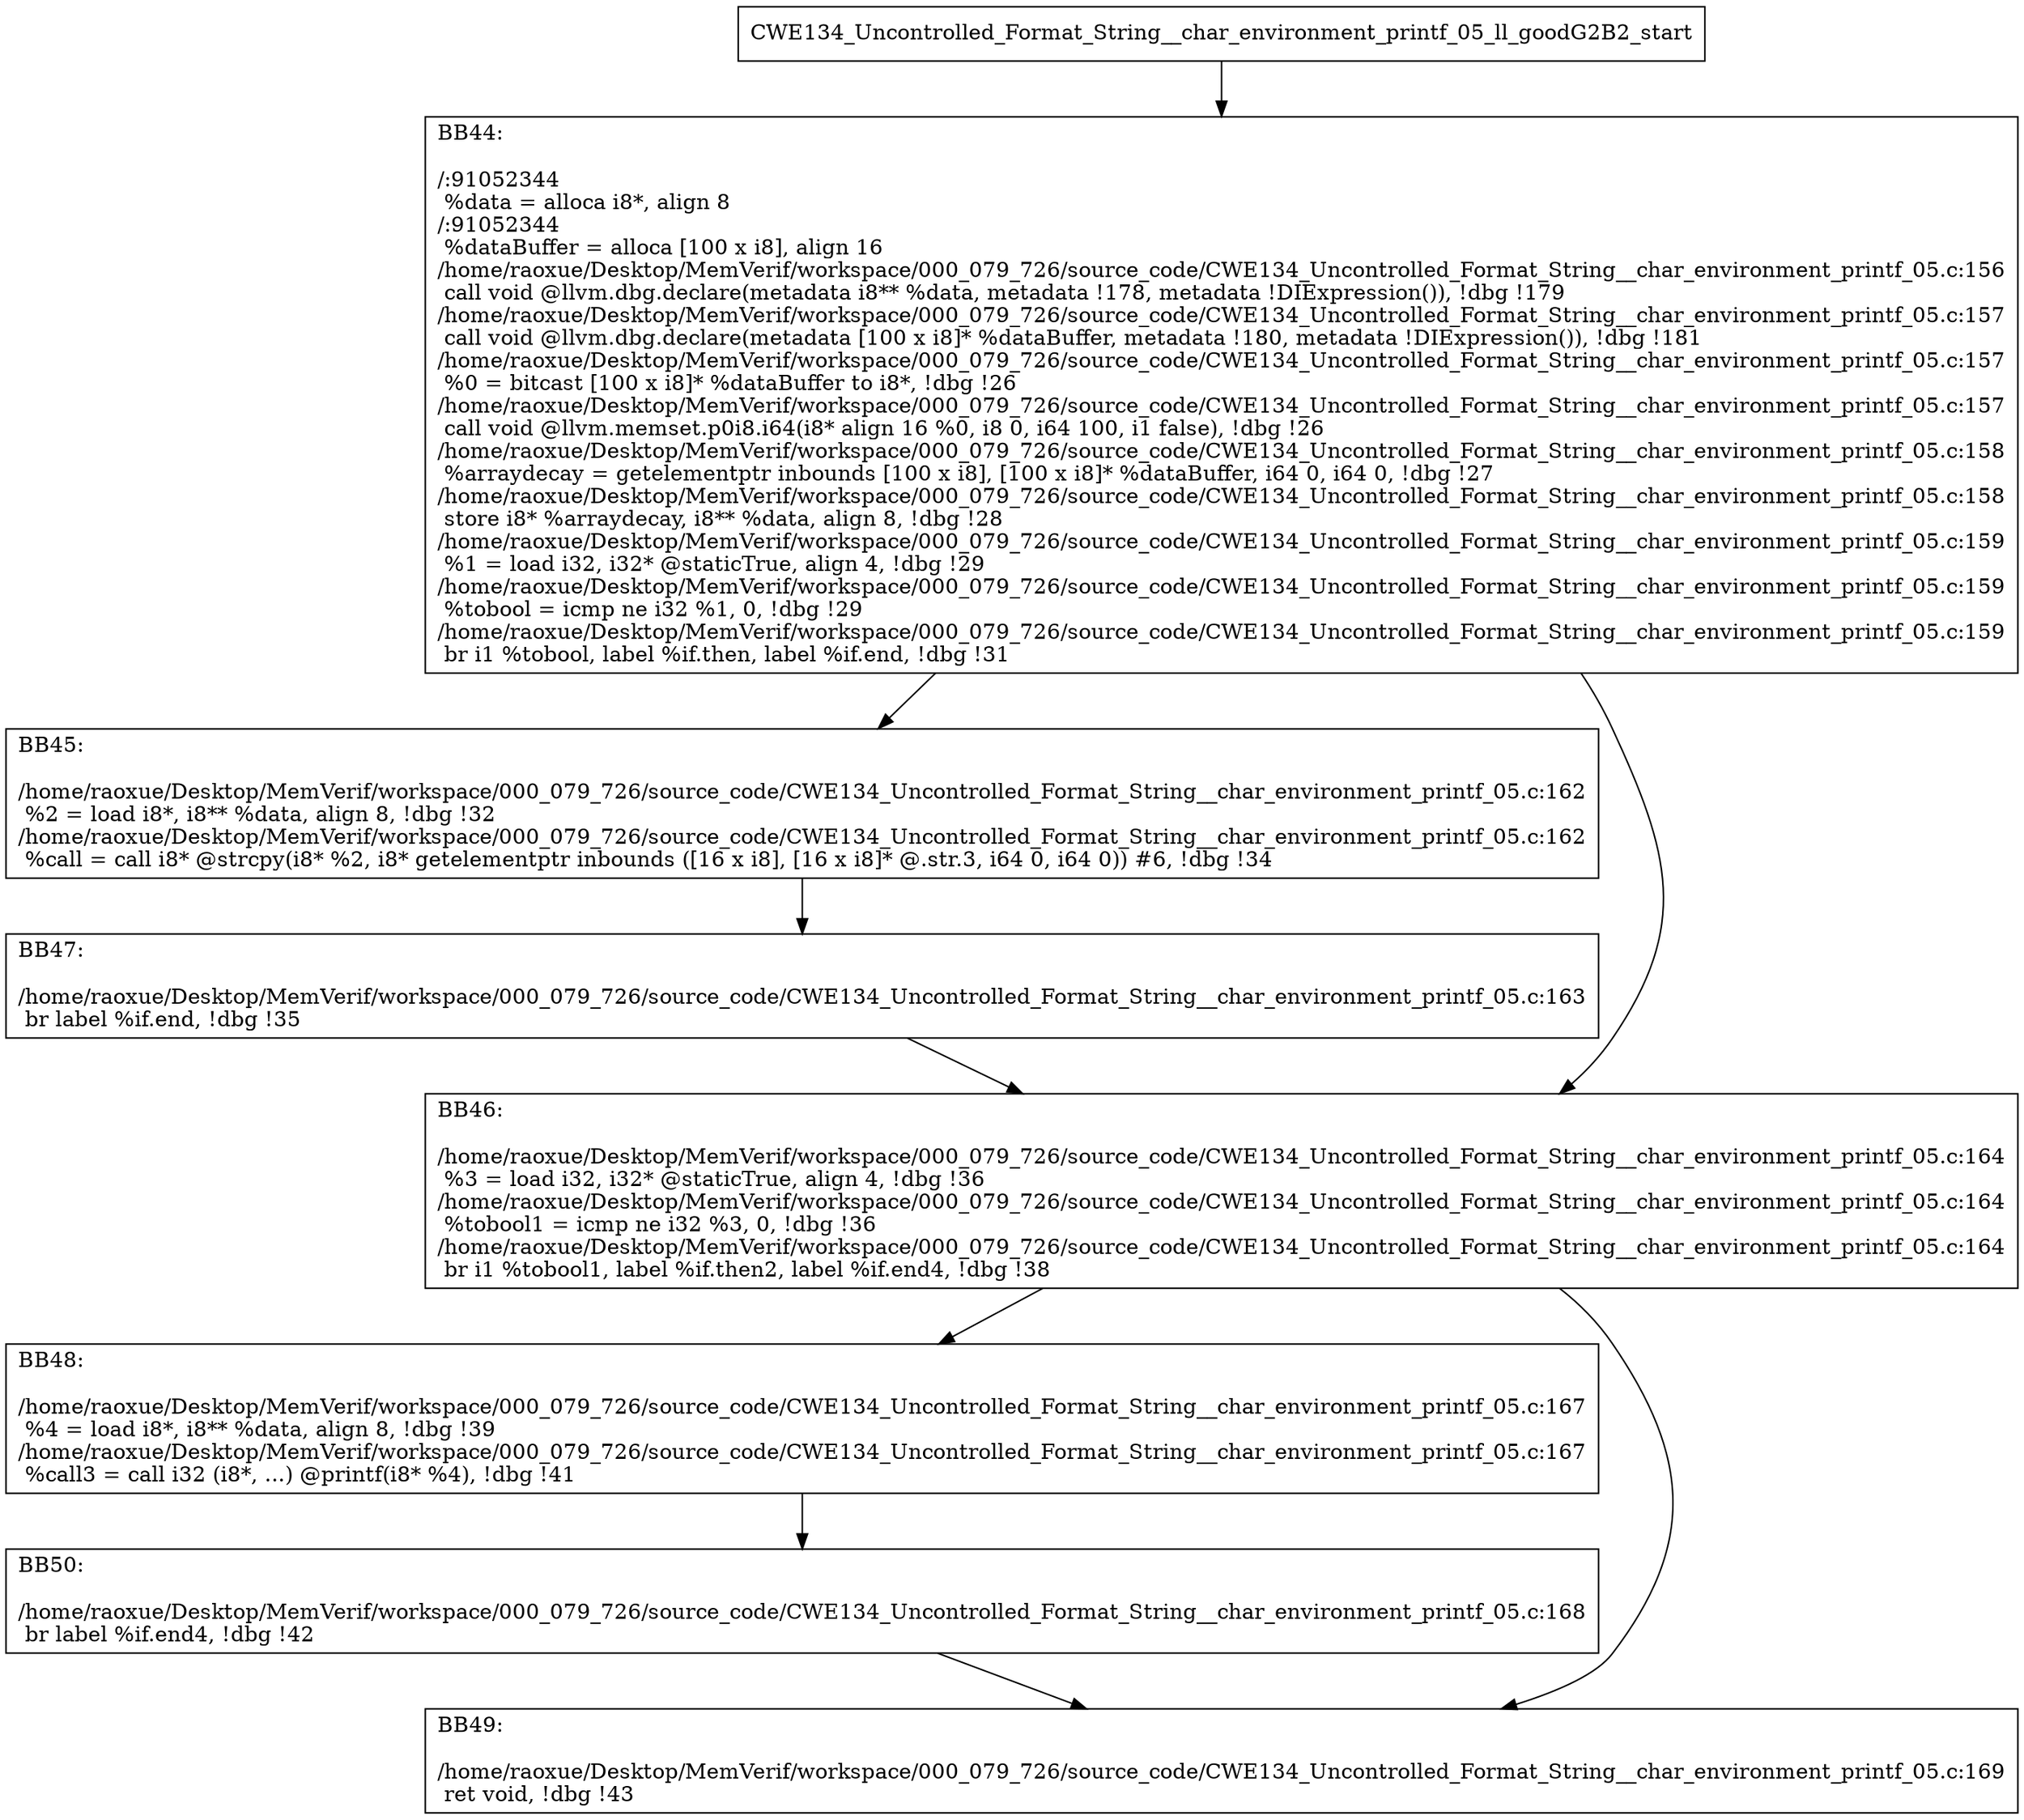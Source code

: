 digraph "CFG for'CWE134_Uncontrolled_Format_String__char_environment_printf_05_ll_goodG2B2' function" {
	BBCWE134_Uncontrolled_Format_String__char_environment_printf_05_ll_goodG2B2_start[shape=record,label="{CWE134_Uncontrolled_Format_String__char_environment_printf_05_ll_goodG2B2_start}"];
	BBCWE134_Uncontrolled_Format_String__char_environment_printf_05_ll_goodG2B2_start-> CWE134_Uncontrolled_Format_String__char_environment_printf_05_ll_goodG2B2BB44;
	CWE134_Uncontrolled_Format_String__char_environment_printf_05_ll_goodG2B2BB44 [shape=record, label="{BB44:\l\l/:91052344\l
  %data = alloca i8*, align 8\l
/:91052344\l
  %dataBuffer = alloca [100 x i8], align 16\l
/home/raoxue/Desktop/MemVerif/workspace/000_079_726/source_code/CWE134_Uncontrolled_Format_String__char_environment_printf_05.c:156\l
  call void @llvm.dbg.declare(metadata i8** %data, metadata !178, metadata !DIExpression()), !dbg !179\l
/home/raoxue/Desktop/MemVerif/workspace/000_079_726/source_code/CWE134_Uncontrolled_Format_String__char_environment_printf_05.c:157\l
  call void @llvm.dbg.declare(metadata [100 x i8]* %dataBuffer, metadata !180, metadata !DIExpression()), !dbg !181\l
/home/raoxue/Desktop/MemVerif/workspace/000_079_726/source_code/CWE134_Uncontrolled_Format_String__char_environment_printf_05.c:157\l
  %0 = bitcast [100 x i8]* %dataBuffer to i8*, !dbg !26\l
/home/raoxue/Desktop/MemVerif/workspace/000_079_726/source_code/CWE134_Uncontrolled_Format_String__char_environment_printf_05.c:157\l
  call void @llvm.memset.p0i8.i64(i8* align 16 %0, i8 0, i64 100, i1 false), !dbg !26\l
/home/raoxue/Desktop/MemVerif/workspace/000_079_726/source_code/CWE134_Uncontrolled_Format_String__char_environment_printf_05.c:158\l
  %arraydecay = getelementptr inbounds [100 x i8], [100 x i8]* %dataBuffer, i64 0, i64 0, !dbg !27\l
/home/raoxue/Desktop/MemVerif/workspace/000_079_726/source_code/CWE134_Uncontrolled_Format_String__char_environment_printf_05.c:158\l
  store i8* %arraydecay, i8** %data, align 8, !dbg !28\l
/home/raoxue/Desktop/MemVerif/workspace/000_079_726/source_code/CWE134_Uncontrolled_Format_String__char_environment_printf_05.c:159\l
  %1 = load i32, i32* @staticTrue, align 4, !dbg !29\l
/home/raoxue/Desktop/MemVerif/workspace/000_079_726/source_code/CWE134_Uncontrolled_Format_String__char_environment_printf_05.c:159\l
  %tobool = icmp ne i32 %1, 0, !dbg !29\l
/home/raoxue/Desktop/MemVerif/workspace/000_079_726/source_code/CWE134_Uncontrolled_Format_String__char_environment_printf_05.c:159\l
  br i1 %tobool, label %if.then, label %if.end, !dbg !31\l
}"];
	CWE134_Uncontrolled_Format_String__char_environment_printf_05_ll_goodG2B2BB44-> CWE134_Uncontrolled_Format_String__char_environment_printf_05_ll_goodG2B2BB45;
	CWE134_Uncontrolled_Format_String__char_environment_printf_05_ll_goodG2B2BB44-> CWE134_Uncontrolled_Format_String__char_environment_printf_05_ll_goodG2B2BB46;
	CWE134_Uncontrolled_Format_String__char_environment_printf_05_ll_goodG2B2BB45 [shape=record, label="{BB45:\l\l/home/raoxue/Desktop/MemVerif/workspace/000_079_726/source_code/CWE134_Uncontrolled_Format_String__char_environment_printf_05.c:162\l
  %2 = load i8*, i8** %data, align 8, !dbg !32\l
/home/raoxue/Desktop/MemVerif/workspace/000_079_726/source_code/CWE134_Uncontrolled_Format_String__char_environment_printf_05.c:162\l
  %call = call i8* @strcpy(i8* %2, i8* getelementptr inbounds ([16 x i8], [16 x i8]* @.str.3, i64 0, i64 0)) #6, !dbg !34\l
}"];
	CWE134_Uncontrolled_Format_String__char_environment_printf_05_ll_goodG2B2BB45-> CWE134_Uncontrolled_Format_String__char_environment_printf_05_ll_goodG2B2BB47;
	CWE134_Uncontrolled_Format_String__char_environment_printf_05_ll_goodG2B2BB47 [shape=record, label="{BB47:\l\l/home/raoxue/Desktop/MemVerif/workspace/000_079_726/source_code/CWE134_Uncontrolled_Format_String__char_environment_printf_05.c:163\l
  br label %if.end, !dbg !35\l
}"];
	CWE134_Uncontrolled_Format_String__char_environment_printf_05_ll_goodG2B2BB47-> CWE134_Uncontrolled_Format_String__char_environment_printf_05_ll_goodG2B2BB46;
	CWE134_Uncontrolled_Format_String__char_environment_printf_05_ll_goodG2B2BB46 [shape=record, label="{BB46:\l\l/home/raoxue/Desktop/MemVerif/workspace/000_079_726/source_code/CWE134_Uncontrolled_Format_String__char_environment_printf_05.c:164\l
  %3 = load i32, i32* @staticTrue, align 4, !dbg !36\l
/home/raoxue/Desktop/MemVerif/workspace/000_079_726/source_code/CWE134_Uncontrolled_Format_String__char_environment_printf_05.c:164\l
  %tobool1 = icmp ne i32 %3, 0, !dbg !36\l
/home/raoxue/Desktop/MemVerif/workspace/000_079_726/source_code/CWE134_Uncontrolled_Format_String__char_environment_printf_05.c:164\l
  br i1 %tobool1, label %if.then2, label %if.end4, !dbg !38\l
}"];
	CWE134_Uncontrolled_Format_String__char_environment_printf_05_ll_goodG2B2BB46-> CWE134_Uncontrolled_Format_String__char_environment_printf_05_ll_goodG2B2BB48;
	CWE134_Uncontrolled_Format_String__char_environment_printf_05_ll_goodG2B2BB46-> CWE134_Uncontrolled_Format_String__char_environment_printf_05_ll_goodG2B2BB49;
	CWE134_Uncontrolled_Format_String__char_environment_printf_05_ll_goodG2B2BB48 [shape=record, label="{BB48:\l\l/home/raoxue/Desktop/MemVerif/workspace/000_079_726/source_code/CWE134_Uncontrolled_Format_String__char_environment_printf_05.c:167\l
  %4 = load i8*, i8** %data, align 8, !dbg !39\l
/home/raoxue/Desktop/MemVerif/workspace/000_079_726/source_code/CWE134_Uncontrolled_Format_String__char_environment_printf_05.c:167\l
  %call3 = call i32 (i8*, ...) @printf(i8* %4), !dbg !41\l
}"];
	CWE134_Uncontrolled_Format_String__char_environment_printf_05_ll_goodG2B2BB48-> CWE134_Uncontrolled_Format_String__char_environment_printf_05_ll_goodG2B2BB50;
	CWE134_Uncontrolled_Format_String__char_environment_printf_05_ll_goodG2B2BB50 [shape=record, label="{BB50:\l\l/home/raoxue/Desktop/MemVerif/workspace/000_079_726/source_code/CWE134_Uncontrolled_Format_String__char_environment_printf_05.c:168\l
  br label %if.end4, !dbg !42\l
}"];
	CWE134_Uncontrolled_Format_String__char_environment_printf_05_ll_goodG2B2BB50-> CWE134_Uncontrolled_Format_String__char_environment_printf_05_ll_goodG2B2BB49;
	CWE134_Uncontrolled_Format_String__char_environment_printf_05_ll_goodG2B2BB49 [shape=record, label="{BB49:\l\l/home/raoxue/Desktop/MemVerif/workspace/000_079_726/source_code/CWE134_Uncontrolled_Format_String__char_environment_printf_05.c:169\l
  ret void, !dbg !43\l
}"];
}
